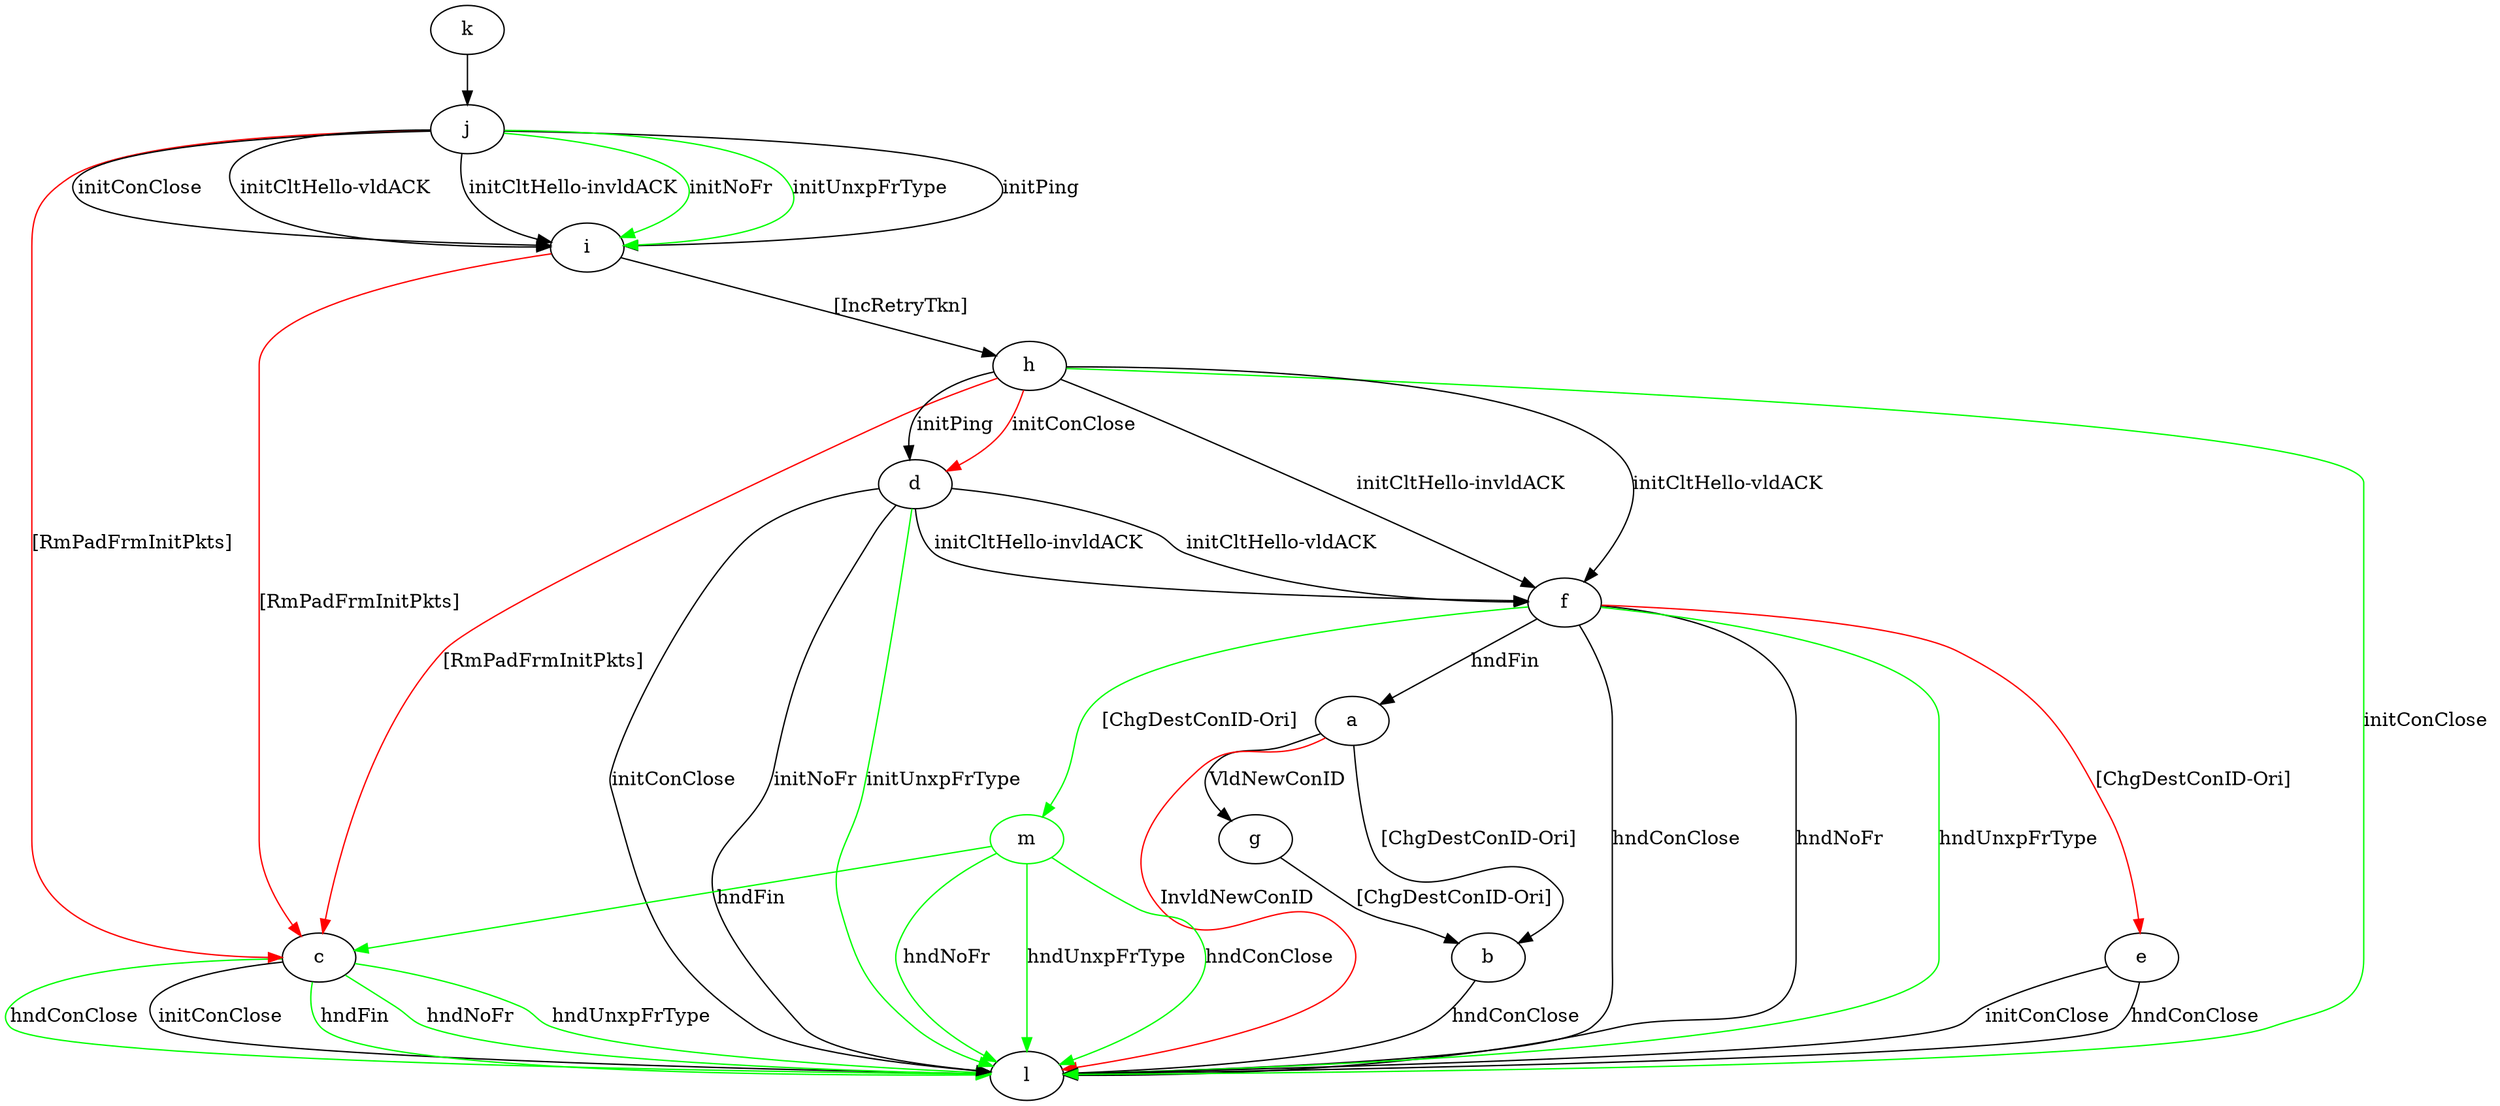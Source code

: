 digraph "" {
	a -> b	[key=0,
		label="[ChgDestConID-Ori] "];
	a -> g	[key=0,
		label="VldNewConID "];
	a -> l	[key=0,
		color=red,
		label="InvldNewConID "];
	b -> l	[key=0,
		label="hndConClose "];
	c -> l	[key=0,
		label="initConClose "];
	c -> l	[key=1,
		color=green,
		label="hndFin "];
	c -> l	[key=2,
		color=green,
		label="hndNoFr "];
	c -> l	[key=3,
		color=green,
		label="hndUnxpFrType "];
	c -> l	[key=4,
		color=green,
		label="hndConClose "];
	d -> f	[key=0,
		label="initCltHello-vldACK "];
	d -> f	[key=1,
		label="initCltHello-invldACK "];
	d -> l	[key=0,
		label="initConClose "];
	d -> l	[key=1,
		label="initNoFr "];
	d -> l	[key=2,
		color=green,
		label="initUnxpFrType "];
	e -> l	[key=0,
		label="initConClose "];
	e -> l	[key=1,
		label="hndConClose "];
	f -> a	[key=0,
		label="hndFin "];
	f -> e	[key=0,
		color=red,
		label="[ChgDestConID-Ori] "];
	f -> l	[key=0,
		label="hndConClose "];
	f -> l	[key=1,
		label="hndNoFr "];
	f -> l	[key=2,
		color=green,
		label="hndUnxpFrType "];
	m	[color=green];
	f -> m	[key=0,
		color=green,
		label="[ChgDestConID-Ori] "];
	g -> b	[key=0,
		label="[ChgDestConID-Ori] "];
	h -> c	[key=0,
		color=red,
		label="[RmPadFrmInitPkts] "];
	h -> d	[key=0,
		label="initPing "];
	h -> d	[key=1,
		color=red,
		label="initConClose "];
	h -> f	[key=0,
		label="initCltHello-vldACK "];
	h -> f	[key=1,
		label="initCltHello-invldACK "];
	h -> l	[key=0,
		color=green,
		label="initConClose "];
	i -> c	[key=0,
		color=red,
		label="[RmPadFrmInitPkts] "];
	i -> h	[key=0,
		label="[IncRetryTkn] "];
	j -> c	[key=0,
		color=red,
		label="[RmPadFrmInitPkts] "];
	j -> i	[key=0,
		label="initPing "];
	j -> i	[key=1,
		label="initConClose "];
	j -> i	[key=2,
		label="initCltHello-vldACK "];
	j -> i	[key=3,
		label="initCltHello-invldACK "];
	j -> i	[key=4,
		color=green,
		label="initNoFr "];
	j -> i	[key=5,
		color=green,
		label="initUnxpFrType "];
	k -> j	[key=0];
	m -> c	[key=0,
		color=green,
		label="hndFin "];
	m -> l	[key=0,
		color=green,
		label="hndNoFr "];
	m -> l	[key=1,
		color=green,
		label="hndUnxpFrType "];
	m -> l	[key=2,
		color=green,
		label="hndConClose "];
}
